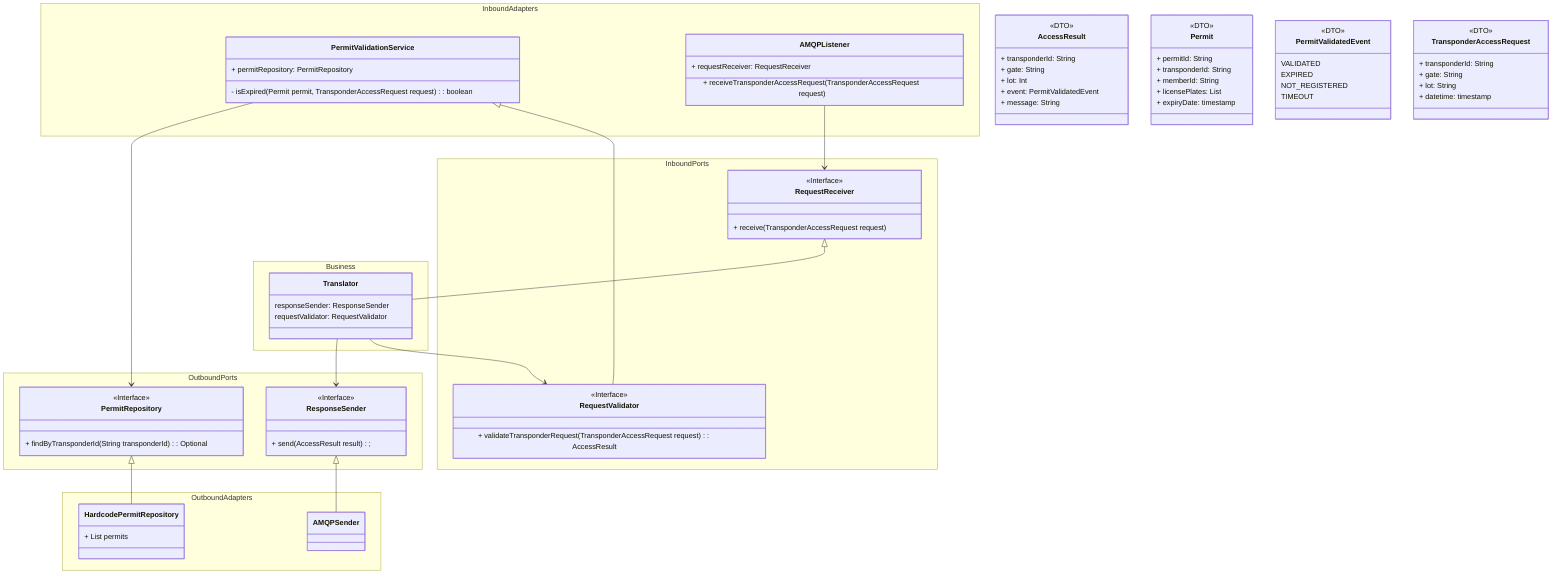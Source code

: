 classDiagram
    namespace InboundPorts {
        class RequestReceiver {
            <<Interface>>
            + receive(TransponderAccessRequest request)
        }

        class RequestValidator {
            <<Interface>>
            + validateTransponderRequest(TransponderAccessRequest request): AccessResult
        }
    }

    namespace InboundAdapters {
        class PermitValidationService {
            + permitRepository: PermitRepository
            - isExpired(Permit permit, TransponderAccessRequest request): boolean
        }

        class AMQPListener {
            + requestReceiver: RequestReceiver
            + receiveTransponderAccessRequest(TransponderAccessRequest request)
        }
    }

    namespace OutboundPorts {
        class PermitRepository {
            <<Interface>>
            + findByTransponderId(String transponderId): Optional<Permit>
        }

        class ResponseSender {
            <<Interface>>
            + send(AccessResult result);
        }
    }

    namespace OutboundAdapters {
        class HardcodePermitRepository {
            + List<Permit> permits
        }

        class AMQPSender {
        }
    }

    namespace Business {
        class Translator {
            responseSender: ResponseSender
            requestValidator: RequestValidator
        }
    }

    class AccessResult {
        <<DTO>>
        + transponderId: String
        + gate: String
        + lot: Int
        + event: PermitValidatedEvent
        + message: String
    }

    class Permit {
        <<DTO>>
        + permitId: String
        + transponderId: String
        + memberId: String
        + licensePlates: List<String>
        + expiryDate: timestamp
    }

    class PermitValidatedEvent {
        <<DTO>>
        VALIDATED
        EXPIRED
        NOT_REGISTERED
        TIMEOUT
    }

    class TransponderAccessRequest {
        <<DTO>>
        + transponderId: String
        + gate: String
        + lot: String
        + datetime: timestamp
    }

    AMQPListener --> RequestReceiver
    ResponseSender <|-- AMQPSender
    PermitRepository <|-- HardcodePermitRepository
    PermitValidationService --> PermitRepository
    PermitValidationService <|-- RequestValidator
    RequestReceiver <|-- Translator
    Translator --> ResponseSender
    Translator --> RequestValidator